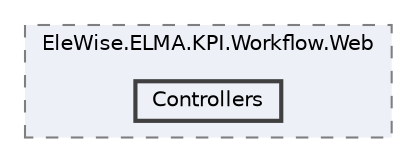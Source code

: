 digraph "Web/Modules/EleWise.ELMA.KPI.Workflow.Web/Controllers"
{
 // LATEX_PDF_SIZE
  bgcolor="transparent";
  edge [fontname=Helvetica,fontsize=10,labelfontname=Helvetica,labelfontsize=10];
  node [fontname=Helvetica,fontsize=10,shape=box,height=0.2,width=0.4];
  compound=true
  subgraph clusterdir_3e2afbb5231a496f50b9debfc834adf8 {
    graph [ bgcolor="#edf0f7", pencolor="grey50", label="EleWise.ELMA.KPI.Workflow.Web", fontname=Helvetica,fontsize=10 style="filled,dashed", URL="dir_3e2afbb5231a496f50b9debfc834adf8.html",tooltip=""]
  dir_b9532ac36cbe50b2a96040fe52f602c2 [label="Controllers", fillcolor="#edf0f7", color="grey25", style="filled,bold", URL="dir_b9532ac36cbe50b2a96040fe52f602c2.html",tooltip=""];
  }
}
